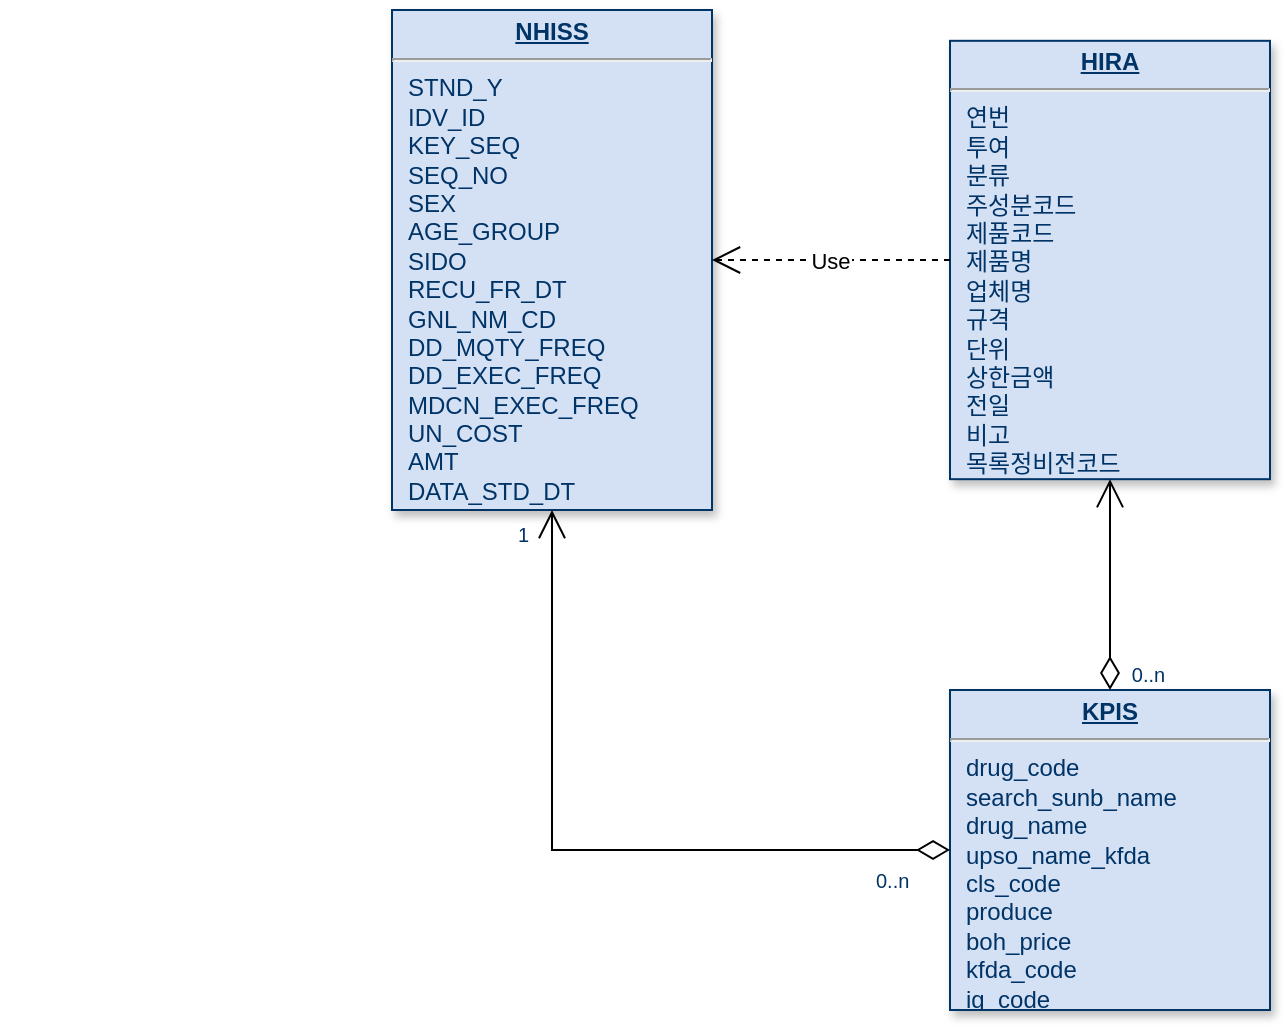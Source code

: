<mxfile version="13.9.8" type="github">
  <diagram name="Page-1" id="efa7a0a1-bf9b-a30e-e6df-94a7791c09e9">
    <mxGraphModel dx="1236" dy="762" grid="1" gridSize="10" guides="1" tooltips="1" connect="1" arrows="1" fold="1" page="1" pageScale="1" pageWidth="826" pageHeight="1169" background="#ffffff" math="0" shadow="0">
      <root>
        <mxCell id="0" />
        <mxCell id="1" parent="0" />
        <mxCell id="22" value="&lt;p style=&quot;margin: 0px ; margin-top: 4px ; text-align: center ; text-decoration: underline&quot;&gt;&lt;strong&gt;KPIS&lt;/strong&gt;&lt;/p&gt;&lt;hr&gt;&lt;p style=&quot;margin: 0px ; margin-left: 8px&quot;&gt;drug_code&lt;/p&gt;&lt;p style=&quot;margin: 0px ; margin-left: 8px&quot;&gt;search_sunb_name&lt;/p&gt;&lt;p style=&quot;margin: 0px ; margin-left: 8px&quot;&gt;drug_name&lt;/p&gt;&lt;p style=&quot;margin: 0px ; margin-left: 8px&quot;&gt;upso_name_kfda&lt;/p&gt;&lt;p style=&quot;margin: 0px ; margin-left: 8px&quot;&gt;cls_code&lt;/p&gt;&lt;p style=&quot;margin: 0px ; margin-left: 8px&quot;&gt;produce&lt;/p&gt;&lt;p style=&quot;margin: 0px ; margin-left: 8px&quot;&gt;boh_price&lt;/p&gt;&lt;p style=&quot;margin: 0px ; margin-left: 8px&quot;&gt;kfda_code&lt;/p&gt;&lt;p style=&quot;margin: 0px ; margin-left: 8px&quot;&gt;ig_code&lt;br&gt;&lt;/p&gt;" style="verticalAlign=top;align=left;overflow=fill;fontSize=12;fontFamily=Helvetica;html=1;strokeColor=#003366;shadow=1;fillColor=#D4E1F5;fontColor=#003366" parent="1" vertex="1">
          <mxGeometry x="1159" y="480" width="160" height="160" as="geometry" />
        </mxCell>
        <mxCell id="23" value="&lt;p style=&quot;margin: 0px ; margin-top: 4px ; text-align: center ; text-decoration: underline&quot;&gt;&lt;b&gt;HIRA&lt;/b&gt;&lt;/p&gt;&lt;hr&gt;&lt;p style=&quot;margin: 0px 0px 0px 8px&quot;&gt;연번&lt;/p&gt;&lt;p style=&quot;margin: 0px 0px 0px 8px&quot;&gt;투여&lt;/p&gt;&lt;p style=&quot;margin: 0px 0px 0px 8px&quot;&gt;분류&lt;/p&gt;&lt;p style=&quot;margin: 0px 0px 0px 8px&quot;&gt;주성분코드&lt;/p&gt;&lt;p style=&quot;margin: 0px 0px 0px 8px&quot;&gt;제품코드&lt;/p&gt;&lt;p style=&quot;margin: 0px 0px 0px 8px&quot;&gt;제품명&lt;/p&gt;&lt;p style=&quot;margin: 0px 0px 0px 8px&quot;&gt;업체명&lt;/p&gt;&lt;p style=&quot;margin: 0px 0px 0px 8px&quot;&gt;규격&lt;/p&gt;&lt;p style=&quot;margin: 0px 0px 0px 8px&quot;&gt;단위&lt;/p&gt;&lt;p style=&quot;margin: 0px 0px 0px 8px&quot;&gt;상한금액&lt;/p&gt;&lt;p style=&quot;margin: 0px 0px 0px 8px&quot;&gt;전일&lt;/p&gt;&lt;p style=&quot;margin: 0px 0px 0px 8px&quot;&gt;비고&lt;/p&gt;&lt;p style=&quot;margin: 0px 0px 0px 8px&quot;&gt;목록정비전코드&lt;br&gt;&lt;/p&gt;" style="verticalAlign=top;align=left;overflow=fill;fontSize=12;fontFamily=Helvetica;html=1;strokeColor=#003366;shadow=1;fillColor=#D4E1F5;fontColor=#003366" parent="1" vertex="1">
          <mxGeometry x="1159" y="155.41" width="160" height="219.18" as="geometry" />
        </mxCell>
        <mxCell id="29" value="&lt;p style=&quot;margin: 0px ; margin-top: 4px ; text-align: center ; text-decoration: underline&quot;&gt;&lt;strong&gt;NHISS&lt;/strong&gt;&lt;/p&gt;&lt;hr&gt;&lt;p style=&quot;margin: 0px ; margin-left: 8px&quot;&gt;STND_Y&lt;/p&gt;&lt;p style=&quot;margin: 0px ; margin-left: 8px&quot;&gt;IDV_ID&lt;/p&gt;&lt;p style=&quot;margin: 0px ; margin-left: 8px&quot;&gt;KEY_SEQ&lt;/p&gt;&lt;p style=&quot;margin: 0px ; margin-left: 8px&quot;&gt;SEQ_NO&lt;/p&gt;&lt;p style=&quot;margin: 0px ; margin-left: 8px&quot;&gt;SEX&lt;/p&gt;&lt;p style=&quot;margin: 0px ; margin-left: 8px&quot;&gt;AGE_GROUP&lt;/p&gt;&lt;p style=&quot;margin: 0px ; margin-left: 8px&quot;&gt;SIDO&lt;/p&gt;&lt;p style=&quot;margin: 0px ; margin-left: 8px&quot;&gt;RECU_FR_DT&lt;/p&gt;&lt;p style=&quot;margin: 0px ; margin-left: 8px&quot;&gt;GNL_NM_CD&lt;/p&gt;&lt;p style=&quot;margin: 0px ; margin-left: 8px&quot;&gt;DD_MQTY_FREQ&lt;/p&gt;&lt;p style=&quot;margin: 0px ; margin-left: 8px&quot;&gt;DD_EXEC_FREQ&lt;/p&gt;&lt;p style=&quot;margin: 0px ; margin-left: 8px&quot;&gt;MDCN_EXEC_FREQ&lt;/p&gt;&lt;p style=&quot;margin: 0px ; margin-left: 8px&quot;&gt;UN_COST&lt;/p&gt;&lt;p style=&quot;margin: 0px ; margin-left: 8px&quot;&gt;AMT&lt;/p&gt;&lt;p style=&quot;margin: 0px ; margin-left: 8px&quot;&gt;DATA_STD_DT&lt;br&gt;&lt;/p&gt;" style="verticalAlign=top;align=left;overflow=fill;fontSize=12;fontFamily=Helvetica;html=1;strokeColor=#003366;shadow=1;fillColor=#D4E1F5;fontColor=#003366" parent="1" vertex="1">
          <mxGeometry x="880" y="140" width="160" height="250" as="geometry" />
        </mxCell>
        <mxCell id="45" value="" style="endArrow=open;endSize=12;startArrow=diamondThin;startSize=14;startFill=0;edgeStyle=orthogonalEdgeStyle;rounded=0;exitX=0.5;exitY=0;exitDx=0;exitDy=0;entryX=0.5;entryY=1;entryDx=0;entryDy=0;" parent="1" source="22" target="23" edge="1">
          <mxGeometry x="519.36" y="180" as="geometry">
            <mxPoint x="519.36" y="180" as="sourcePoint" />
            <mxPoint x="679.36" y="180" as="targetPoint" />
            <Array as="points">
              <mxPoint x="1239" y="450" />
              <mxPoint x="1239" y="450" />
            </Array>
          </mxGeometry>
        </mxCell>
        <mxCell id="46" value="0..n" style="resizable=0;align=left;verticalAlign=top;labelBackgroundColor=#ffffff;fontSize=10;strokeColor=#003366;shadow=1;fillColor=#D4E1F5;fontColor=#003366" parent="45" connectable="0" vertex="1">
          <mxGeometry x="-1" relative="1" as="geometry">
            <mxPoint x="8.92" y="-20" as="offset" />
          </mxGeometry>
        </mxCell>
        <mxCell id="47" value="" style="resizable=0;align=right;verticalAlign=top;labelBackgroundColor=#ffffff;fontSize=10;strokeColor=#003366;shadow=1;fillColor=#D4E1F5;fontColor=#003366" parent="45" connectable="0" vertex="1">
          <mxGeometry x="1" relative="1" as="geometry">
            <mxPoint x="-550" y="-160.0" as="offset" />
          </mxGeometry>
        </mxCell>
        <mxCell id="48" value="" style="endArrow=open;endSize=12;startArrow=diamondThin;startSize=14;startFill=0;edgeStyle=orthogonalEdgeStyle;exitX=0;exitY=0.5;rounded=0;exitDx=0;exitDy=0;entryX=0.5;entryY=1;entryDx=0;entryDy=0;" parent="1" source="22" target="29" edge="1">
          <mxGeometry x="769.36" y="450" as="geometry">
            <mxPoint x="769.36" y="450" as="sourcePoint" />
            <mxPoint x="929.36" y="450" as="targetPoint" />
            <Array as="points">
              <mxPoint x="960" y="560" />
            </Array>
          </mxGeometry>
        </mxCell>
        <mxCell id="49" value="0..n" style="resizable=0;align=left;verticalAlign=top;labelBackgroundColor=#ffffff;fontSize=10;strokeColor=#003366;shadow=1;fillColor=#D4E1F5;fontColor=#003366" parent="48" connectable="0" vertex="1">
          <mxGeometry x="-1" relative="1" as="geometry">
            <mxPoint x="-39.0" y="3.04" as="offset" />
          </mxGeometry>
        </mxCell>
        <mxCell id="50" value="1" style="resizable=0;align=right;verticalAlign=top;labelBackgroundColor=#ffffff;fontSize=10;strokeColor=#003366;shadow=1;fillColor=#D4E1F5;fontColor=#003366" parent="48" connectable="0" vertex="1">
          <mxGeometry x="1" relative="1" as="geometry">
            <mxPoint x="-10" as="offset" />
          </mxGeometry>
        </mxCell>
        <mxCell id="102" value="Use" style="endArrow=open;endSize=12;dashed=1;exitX=0;exitY=0.5;exitDx=0;exitDy=0;entryX=1;entryY=0.5;entryDx=0;entryDy=0;" parent="1" source="23" target="29" edge="1">
          <mxGeometry x="430" y="50" as="geometry">
            <mxPoint x="430" y="50" as="sourcePoint" />
            <mxPoint x="680" y="549" as="targetPoint" />
            <Array as="points" />
          </mxGeometry>
        </mxCell>
      </root>
    </mxGraphModel>
  </diagram>
</mxfile>
